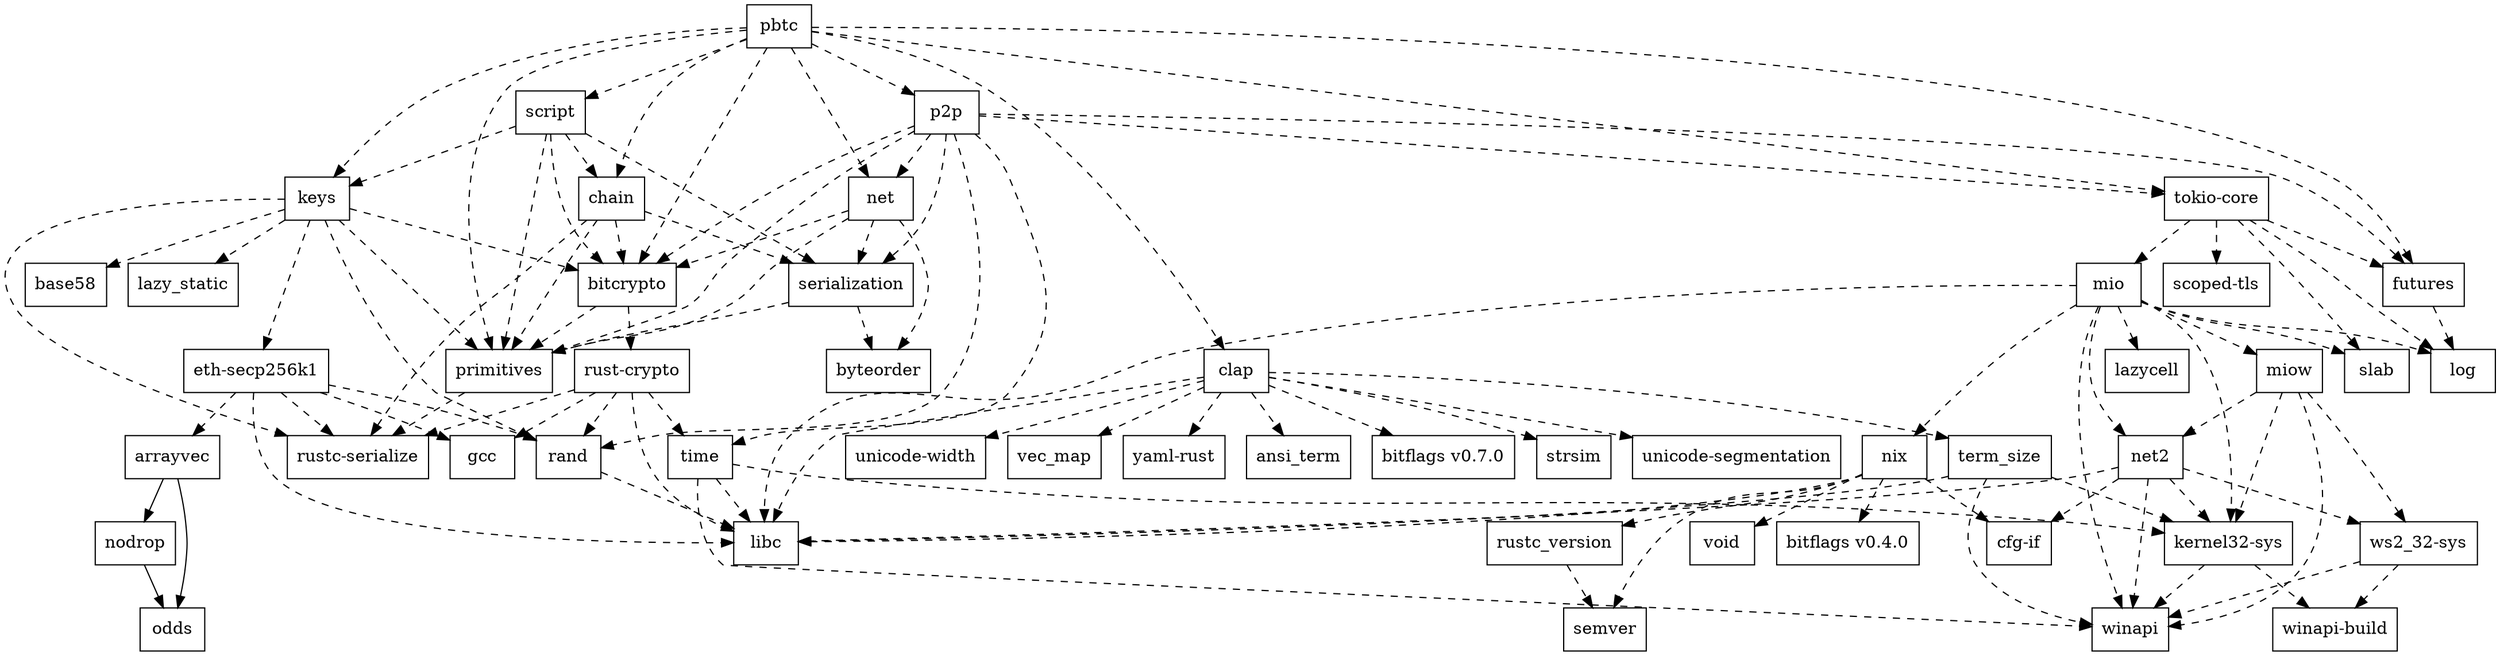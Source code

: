 digraph dependencies {
	N0[label="pbtc",shape=box];
	N1[label="bitcrypto",shape=box];
	N2[label="chain",shape=box];
	N3[label="clap",shape=box];
	N4[label="futures",shape=box];
	N5[label="keys",shape=box];
	N6[label="net",shape=box];
	N7[label="p2p",shape=box];
	N8[label="primitives",shape=box];
	N9[label="script",shape=box];
	N10[label="tokio-core",shape=box];
	N11[label="ansi_term",shape=box];
	N12[label="arrayvec",shape=box];
	N13[label="nodrop",shape=box];
	N14[label="odds",shape=box];
	N15[label="base58",shape=box];
	N16[label="rust-crypto",shape=box];
	N17[label="bitflags v0.4.0",shape=box];
	N18[label="bitflags v0.7.0",shape=box];
	N19[label="byteorder",shape=box];
	N20[label="cfg-if",shape=box];
	N21[label="rustc-serialize",shape=box];
	N22[label="serialization",shape=box];
	N23[label="libc",shape=box];
	N24[label="strsim",shape=box];
	N25[label="term_size",shape=box];
	N26[label="unicode-segmentation",shape=box];
	N27[label="unicode-width",shape=box];
	N28[label="vec_map",shape=box];
	N29[label="yaml-rust",shape=box];
	N30[label="eth-secp256k1",shape=box];
	N31[label="gcc",shape=box];
	N32[label="rand",shape=box];
	N33[label="log",shape=box];
	N34[label="kernel32-sys",shape=box];
	N35[label="winapi",shape=box];
	N36[label="winapi-build",shape=box];
	N37[label="lazy_static",shape=box];
	N38[label="lazycell",shape=box];
	N39[label="mio",shape=box];
	N40[label="miow",shape=box];
	N41[label="net2",shape=box];
	N42[label="nix",shape=box];
	N43[label="slab",shape=box];
	N44[label="ws2_32-sys",shape=box];
	N45[label="rustc_version",shape=box];
	N46[label="semver",shape=box];
	N47[label="void",shape=box];
	N48[label="time",shape=box];
	N49[label="scoped-tls",shape=box];
	N0 -> N1[label="",style=dashed];
	N0 -> N2[label="",style=dashed];
	N0 -> N3[label="",style=dashed];
	N0 -> N4[label="",style=dashed];
	N0 -> N5[label="",style=dashed];
	N0 -> N6[label="",style=dashed];
	N0 -> N7[label="",style=dashed];
	N0 -> N8[label="",style=dashed];
	N0 -> N9[label="",style=dashed];
	N0 -> N10[label="",style=dashed];
	N1 -> N8[label="",style=dashed];
	N1 -> N16[label="",style=dashed];
	N2 -> N1[label="",style=dashed];
	N2 -> N8[label="",style=dashed];
	N2 -> N21[label="",style=dashed];
	N2 -> N22[label="",style=dashed];
	N3 -> N11[label="",style=dashed];
	N3 -> N18[label="",style=dashed];
	N3 -> N23[label="",style=dashed];
	N3 -> N24[label="",style=dashed];
	N3 -> N25[label="",style=dashed];
	N3 -> N26[label="",style=dashed];
	N3 -> N27[label="",style=dashed];
	N3 -> N28[label="",style=dashed];
	N3 -> N29[label="",style=dashed];
	N4 -> N33[label="",style=dashed];
	N5 -> N1[label="",style=dashed];
	N5 -> N8[label="",style=dashed];
	N5 -> N15[label="",style=dashed];
	N5 -> N21[label="",style=dashed];
	N5 -> N30[label="",style=dashed];
	N5 -> N32[label="",style=dashed];
	N5 -> N37[label="",style=dashed];
	N6 -> N1[label="",style=dashed];
	N6 -> N8[label="",style=dashed];
	N6 -> N19[label="",style=dashed];
	N6 -> N22[label="",style=dashed];
	N7 -> N1[label="",style=dashed];
	N7 -> N4[label="",style=dashed];
	N7 -> N6[label="",style=dashed];
	N7 -> N8[label="",style=dashed];
	N7 -> N10[label="",style=dashed];
	N7 -> N22[label="",style=dashed];
	N7 -> N32[label="",style=dashed];
	N7 -> N48[label="",style=dashed];
	N8 -> N21[label="",style=dashed];
	N9 -> N1[label="",style=dashed];
	N9 -> N2[label="",style=dashed];
	N9 -> N5[label="",style=dashed];
	N9 -> N8[label="",style=dashed];
	N9 -> N22[label="",style=dashed];
	N10 -> N4[label="",style=dashed];
	N10 -> N33[label="",style=dashed];
	N10 -> N39[label="",style=dashed];
	N10 -> N43[label="",style=dashed];
	N10 -> N49[label="",style=dashed];
	N12 -> N13[label=""];
	N12 -> N14[label=""];
	N13 -> N14[label=""];
	N16 -> N21[label="",style=dashed];
	N16 -> N23[label="",style=dashed];
	N16 -> N31[label="",style=dashed];
	N16 -> N32[label="",style=dashed];
	N16 -> N48[label="",style=dashed];
	N22 -> N8[label="",style=dashed];
	N22 -> N19[label="",style=dashed];
	N25 -> N23[label="",style=dashed];
	N25 -> N34[label="",style=dashed];
	N25 -> N35[label="",style=dashed];
	N30 -> N12[label="",style=dashed];
	N30 -> N21[label="",style=dashed];
	N30 -> N23[label="",style=dashed];
	N30 -> N31[label="",style=dashed];
	N30 -> N32[label="",style=dashed];
	N32 -> N23[label="",style=dashed];
	N34 -> N35[label="",style=dashed];
	N34 -> N36[label="",style=dashed];
	N39 -> N23[label="",style=dashed];
	N39 -> N33[label="",style=dashed];
	N39 -> N34[label="",style=dashed];
	N39 -> N35[label="",style=dashed];
	N39 -> N38[label="",style=dashed];
	N39 -> N40[label="",style=dashed];
	N39 -> N41[label="",style=dashed];
	N39 -> N42[label="",style=dashed];
	N39 -> N43[label="",style=dashed];
	N40 -> N34[label="",style=dashed];
	N40 -> N35[label="",style=dashed];
	N40 -> N41[label="",style=dashed];
	N40 -> N44[label="",style=dashed];
	N41 -> N20[label="",style=dashed];
	N41 -> N23[label="",style=dashed];
	N41 -> N34[label="",style=dashed];
	N41 -> N35[label="",style=dashed];
	N41 -> N44[label="",style=dashed];
	N42 -> N17[label="",style=dashed];
	N42 -> N20[label="",style=dashed];
	N42 -> N23[label="",style=dashed];
	N42 -> N45[label="",style=dashed];
	N42 -> N46[label="",style=dashed];
	N42 -> N47[label="",style=dashed];
	N44 -> N35[label="",style=dashed];
	N44 -> N36[label="",style=dashed];
	N45 -> N46[label="",style=dashed];
	N48 -> N23[label="",style=dashed];
	N48 -> N34[label="",style=dashed];
	N48 -> N35[label="",style=dashed];
}
